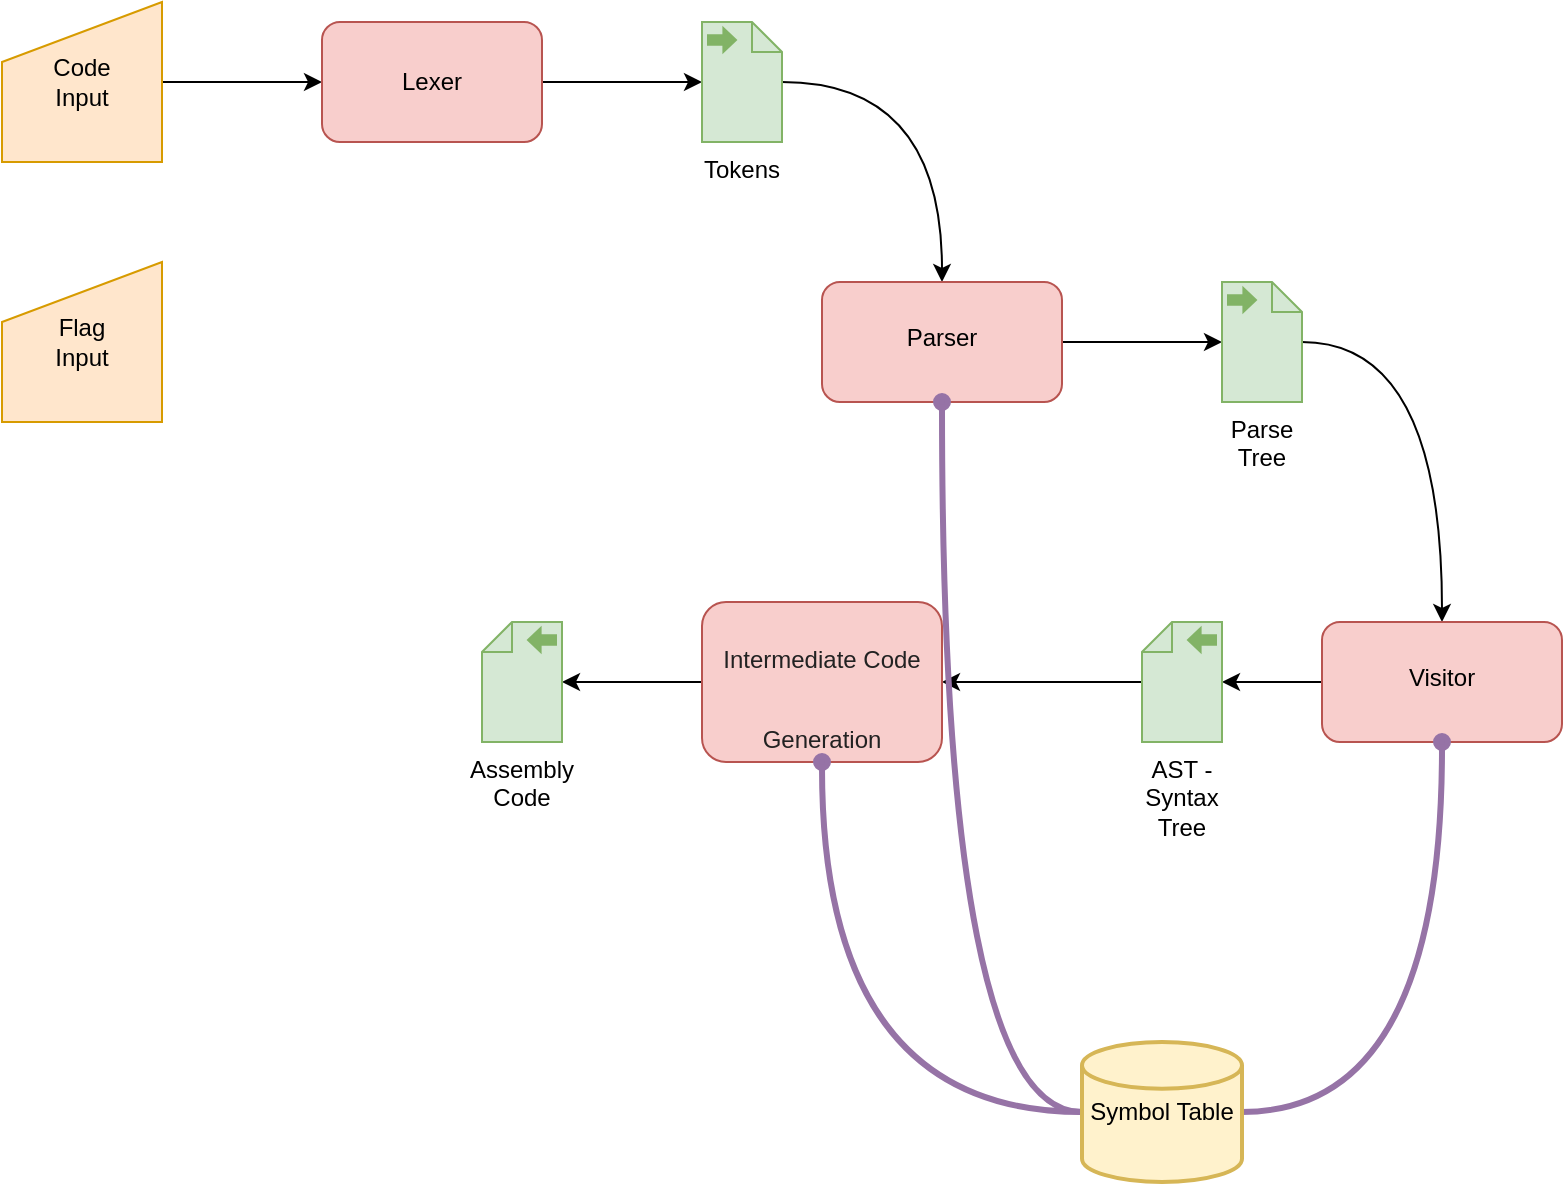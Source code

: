 <mxfile version="15.2.9" type="gitlab">
  <diagram id="DwC4AQUkQDPG6qMaaU28" name="Page-1">
    <mxGraphModel dx="1374" dy="786" grid="1" gridSize="10" guides="1" tooltips="1" connect="1" arrows="1" fold="1" page="1" pageScale="1" pageWidth="850" pageHeight="1100" math="0" shadow="0">
      <root>
        <mxCell id="0" />
        <mxCell id="1" parent="0" />
        <mxCell id="YU6FAGFtOElAnL_mcQNl-2" style="edgeStyle=orthogonalEdgeStyle;rounded=0;orthogonalLoop=1;jettySize=auto;html=1;entryX=0;entryY=0.5;entryDx=0;entryDy=0;" edge="1" parent="1" source="YU6FAGFtOElAnL_mcQNl-1" target="YU6FAGFtOElAnL_mcQNl-3">
          <mxGeometry relative="1" as="geometry">
            <mxPoint x="220" y="110" as="targetPoint" />
          </mxGeometry>
        </mxCell>
        <mxCell id="YU6FAGFtOElAnL_mcQNl-1" value="Code&lt;br&gt;Input" style="shape=manualInput;whiteSpace=wrap;html=1;fillColor=#ffe6cc;strokeColor=#d79b00;" vertex="1" parent="1">
          <mxGeometry x="60" y="70" width="80" height="80" as="geometry" />
        </mxCell>
        <mxCell id="YU6FAGFtOElAnL_mcQNl-7" value="" style="edgeStyle=orthogonalEdgeStyle;rounded=0;orthogonalLoop=1;jettySize=auto;html=1;entryX=0;entryY=0.5;entryDx=0;entryDy=0;entryPerimeter=0;" edge="1" parent="1" source="YU6FAGFtOElAnL_mcQNl-3" target="YU6FAGFtOElAnL_mcQNl-8">
          <mxGeometry relative="1" as="geometry">
            <mxPoint x="405" y="110" as="targetPoint" />
          </mxGeometry>
        </mxCell>
        <mxCell id="YU6FAGFtOElAnL_mcQNl-3" value="Lexer" style="rounded=1;whiteSpace=wrap;html=1;fillColor=#f8cecc;strokeColor=#b85450;" vertex="1" parent="1">
          <mxGeometry x="220" y="80" width="110" height="60" as="geometry" />
        </mxCell>
        <mxCell id="YU6FAGFtOElAnL_mcQNl-4" value="Flag&lt;br&gt;Input" style="shape=manualInput;whiteSpace=wrap;html=1;fillColor=#ffe6cc;strokeColor=#d79b00;" vertex="1" parent="1">
          <mxGeometry x="60" y="200" width="80" height="80" as="geometry" />
        </mxCell>
        <mxCell id="YU6FAGFtOElAnL_mcQNl-13" value="" style="edgeStyle=orthogonalEdgeStyle;curved=1;rounded=0;orthogonalLoop=1;jettySize=auto;html=1;" edge="1" parent="1" source="YU6FAGFtOElAnL_mcQNl-8" target="YU6FAGFtOElAnL_mcQNl-12">
          <mxGeometry relative="1" as="geometry" />
        </mxCell>
        <mxCell id="YU6FAGFtOElAnL_mcQNl-8" value="Tokens" style="shape=mxgraph.bpmn.data;labelPosition=center;verticalLabelPosition=bottom;align=center;verticalAlign=top;whiteSpace=wrap;size=15;html=1;bpmnTransferType=output;fillColor=#d5e8d4;strokeColor=#82b366;" vertex="1" parent="1">
          <mxGeometry x="410" y="80" width="40" height="60" as="geometry" />
        </mxCell>
        <mxCell id="YU6FAGFtOElAnL_mcQNl-15" value="" style="edgeStyle=orthogonalEdgeStyle;curved=1;rounded=0;orthogonalLoop=1;jettySize=auto;html=1;" edge="1" parent="1" source="YU6FAGFtOElAnL_mcQNl-12" target="YU6FAGFtOElAnL_mcQNl-14">
          <mxGeometry relative="1" as="geometry" />
        </mxCell>
        <mxCell id="YU6FAGFtOElAnL_mcQNl-12" value="&lt;br&gt;Parser" style="whiteSpace=wrap;html=1;verticalAlign=top;strokeColor=#b85450;fillColor=#f8cecc;rounded=1;glass=0;shadow=0;sketch=0;" vertex="1" parent="1">
          <mxGeometry x="470" y="210" width="120" height="60" as="geometry" />
        </mxCell>
        <mxCell id="YU6FAGFtOElAnL_mcQNl-16" style="edgeStyle=orthogonalEdgeStyle;curved=1;rounded=0;orthogonalLoop=1;jettySize=auto;html=1;entryX=0.5;entryY=0;entryDx=0;entryDy=0;" edge="1" parent="1" source="YU6FAGFtOElAnL_mcQNl-14" target="YU6FAGFtOElAnL_mcQNl-17">
          <mxGeometry relative="1" as="geometry">
            <mxPoint x="780" y="370" as="targetPoint" />
          </mxGeometry>
        </mxCell>
        <mxCell id="YU6FAGFtOElAnL_mcQNl-14" value="Parse Tree" style="shape=mxgraph.bpmn.data;labelPosition=center;verticalLabelPosition=bottom;align=center;verticalAlign=top;whiteSpace=wrap;size=15;html=1;bpmnTransferType=output;fillColor=#d5e8d4;strokeColor=#82b366;" vertex="1" parent="1">
          <mxGeometry x="670" y="210" width="40" height="60" as="geometry" />
        </mxCell>
        <mxCell id="YU6FAGFtOElAnL_mcQNl-20" value="" style="edgeStyle=orthogonalEdgeStyle;curved=1;rounded=0;orthogonalLoop=1;jettySize=auto;html=1;" edge="1" parent="1" source="YU6FAGFtOElAnL_mcQNl-17" target="YU6FAGFtOElAnL_mcQNl-19">
          <mxGeometry relative="1" as="geometry" />
        </mxCell>
        <mxCell id="YU6FAGFtOElAnL_mcQNl-17" value="&lt;br&gt;Visitor" style="whiteSpace=wrap;html=1;verticalAlign=top;strokeColor=#b85450;fillColor=#f8cecc;rounded=1;glass=0;shadow=0;sketch=0;" vertex="1" parent="1">
          <mxGeometry x="720" y="380" width="120" height="60" as="geometry" />
        </mxCell>
        <mxCell id="YU6FAGFtOElAnL_mcQNl-22" style="edgeStyle=orthogonalEdgeStyle;curved=1;rounded=0;orthogonalLoop=1;jettySize=auto;html=1;entryX=1;entryY=0.5;entryDx=0;entryDy=0;" edge="1" parent="1" source="YU6FAGFtOElAnL_mcQNl-19" target="YU6FAGFtOElAnL_mcQNl-21">
          <mxGeometry relative="1" as="geometry" />
        </mxCell>
        <mxCell id="YU6FAGFtOElAnL_mcQNl-19" value="AST - Syntax Tree" style="shape=mxgraph.bpmn.data;labelPosition=center;verticalLabelPosition=bottom;align=center;verticalAlign=top;whiteSpace=wrap;size=15;html=1;bpmnTransferType=output;fillColor=#d5e8d4;strokeColor=#82b366;direction=east;flipH=1;" vertex="1" parent="1">
          <mxGeometry x="630" y="380" width="40" height="60" as="geometry" />
        </mxCell>
        <mxCell id="YU6FAGFtOElAnL_mcQNl-24" value="" style="edgeStyle=orthogonalEdgeStyle;curved=1;rounded=0;orthogonalLoop=1;jettySize=auto;html=1;" edge="1" parent="1" source="YU6FAGFtOElAnL_mcQNl-21" target="YU6FAGFtOElAnL_mcQNl-23">
          <mxGeometry relative="1" as="geometry" />
        </mxCell>
        <mxCell id="YU6FAGFtOElAnL_mcQNl-21" value="&lt;h2 style=&quot;box-sizing: inherit ; padding: 0px ; margin: 0px 0px 0.5em ; line-height: 40px ; color: rgb(34 , 34 , 34)&quot;&gt;&lt;span style=&quot;font-size: 12px ; font-weight: normal ; line-height: 123%&quot;&gt;Intermediate Code Generation&lt;/span&gt;&lt;br&gt;&lt;/h2&gt;" style="whiteSpace=wrap;html=1;verticalAlign=top;strokeColor=#b85450;fillColor=#f8cecc;rounded=1;glass=0;shadow=0;sketch=0;" vertex="1" parent="1">
          <mxGeometry x="410" y="370" width="120" height="80" as="geometry" />
        </mxCell>
        <mxCell id="YU6FAGFtOElAnL_mcQNl-23" value="Assembly Code" style="shape=mxgraph.bpmn.data;labelPosition=center;verticalLabelPosition=bottom;align=center;verticalAlign=top;whiteSpace=wrap;size=15;html=1;bpmnTransferType=output;fillColor=#d5e8d4;strokeColor=#82b366;direction=east;flipH=1;" vertex="1" parent="1">
          <mxGeometry x="300" y="380" width="40" height="60" as="geometry" />
        </mxCell>
        <mxCell id="YU6FAGFtOElAnL_mcQNl-27" style="edgeStyle=orthogonalEdgeStyle;rounded=0;orthogonalLoop=1;jettySize=auto;html=1;entryX=0.5;entryY=1;entryDx=0;entryDy=0;fillColor=#e1d5e7;strokeColor=#9673a6;curved=1;strokeWidth=3;endArrow=oval;endFill=1;" edge="1" parent="1" source="YU6FAGFtOElAnL_mcQNl-25" target="YU6FAGFtOElAnL_mcQNl-21">
          <mxGeometry relative="1" as="geometry" />
        </mxCell>
        <mxCell id="YU6FAGFtOElAnL_mcQNl-28" style="edgeStyle=orthogonalEdgeStyle;rounded=0;orthogonalLoop=1;jettySize=auto;html=1;entryX=0.5;entryY=1;entryDx=0;entryDy=0;fillColor=#e1d5e7;strokeColor=#9673a6;curved=1;strokeWidth=3;endArrow=oval;endFill=1;" edge="1" parent="1" source="YU6FAGFtOElAnL_mcQNl-25" target="YU6FAGFtOElAnL_mcQNl-17">
          <mxGeometry relative="1" as="geometry" />
        </mxCell>
        <mxCell id="YU6FAGFtOElAnL_mcQNl-29" style="edgeStyle=orthogonalEdgeStyle;rounded=0;orthogonalLoop=1;jettySize=auto;html=1;entryX=0.5;entryY=1;entryDx=0;entryDy=0;fillColor=#e1d5e7;strokeColor=#9673a6;curved=1;strokeWidth=3;endArrow=oval;endFill=1;" edge="1" parent="1" source="YU6FAGFtOElAnL_mcQNl-25" target="YU6FAGFtOElAnL_mcQNl-12">
          <mxGeometry relative="1" as="geometry" />
        </mxCell>
        <mxCell id="YU6FAGFtOElAnL_mcQNl-25" value="Symbol Table" style="strokeWidth=2;html=1;shape=mxgraph.flowchart.database;whiteSpace=wrap;rounded=1;shadow=0;glass=0;sketch=0;fillColor=#fff2cc;strokeColor=#d6b656;" vertex="1" parent="1">
          <mxGeometry x="600" y="590" width="80" height="70" as="geometry" />
        </mxCell>
      </root>
    </mxGraphModel>
  </diagram>
</mxfile>
